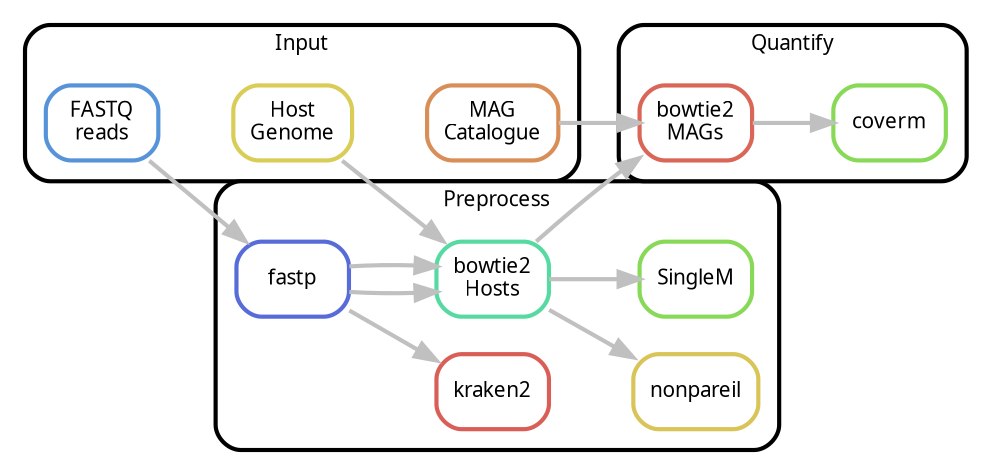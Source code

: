 digraph snakemake_dag {
	newrank=true;
    rankdir=LR;
    graph[bgcolor=white, margin=0, compound=true];
    node[shape=box, style=rounded, fontname=sans, fontsize=10, penwidth=2];
    edge[penwidth=2, color=grey];



    subgraph cluster_0 {
        label = "Input";
        shape=box; style=rounded; fontname=sans; fontsize=10; penwidth=2; margin=10;
        reads        [label = "FASTQ\nreads", color = "0.59 0.6 0.85", style="rounded"];
		mags         [label = "MAG\nCatalogue", color = "0.07 0.6 0.85", style="rounded"];
	    reference    [label = "Host\nGenome", color = "0.15 0.6 0.85", style="rounded"];
    }

	subgraph cluster_1 {
		label = "Preprocess";
		shape=box; style=rounded; fontname=sans; fontsize=10; penwidth=2; margin=10;
    	fastp        [label = "fastp", color = "0.64 0.6 0.85", style="rounded"];
    	bowtie2_host [label = "bowtie2\nHosts", color = "0.43 0.6 0.85", style="rounded"];
		nonpareil    [label = "nonpareil", color = "0.14 0.6 0.85", style="rounded"];
		singlem      [label = "SingleM", color = "0.27 0.6 0.85", style="rounded"];
		kraken2      [label = "kraken2", color = "0.01 0.6 0.85", style="rounded"];

		fastp -> bowtie2_host
	}

	subgraph cluster_2 {
		label = "Quantify";
		shape=box; style=rounded; fontname=sans; fontsize=10; penwidth=2; margin=10;
		bowtie2_mags [label = "bowtie2\nMAGs", color = "0.02 0.6 0.85", style="rounded"];
		coverm       [label = "coverm", color = "0.27 0.6 0.85", style="rounded"];

	}

	// {rank=same; bowtie2_host; kraken2; nonpareil; singlem}
	// {rank=same; bowtie2_mags; coverm}


    reads -> fastp
    reference -> bowtie2_host
    mags -> bowtie2_mags

    fastp -> kraken2
	fastp -> bowtie2_host
    bowtie2_host -> nonpareil
	bowtie2_host -> singlem
    bowtie2_mags -> coverm
	 bowtie2_host -> bowtie2_mags
}
